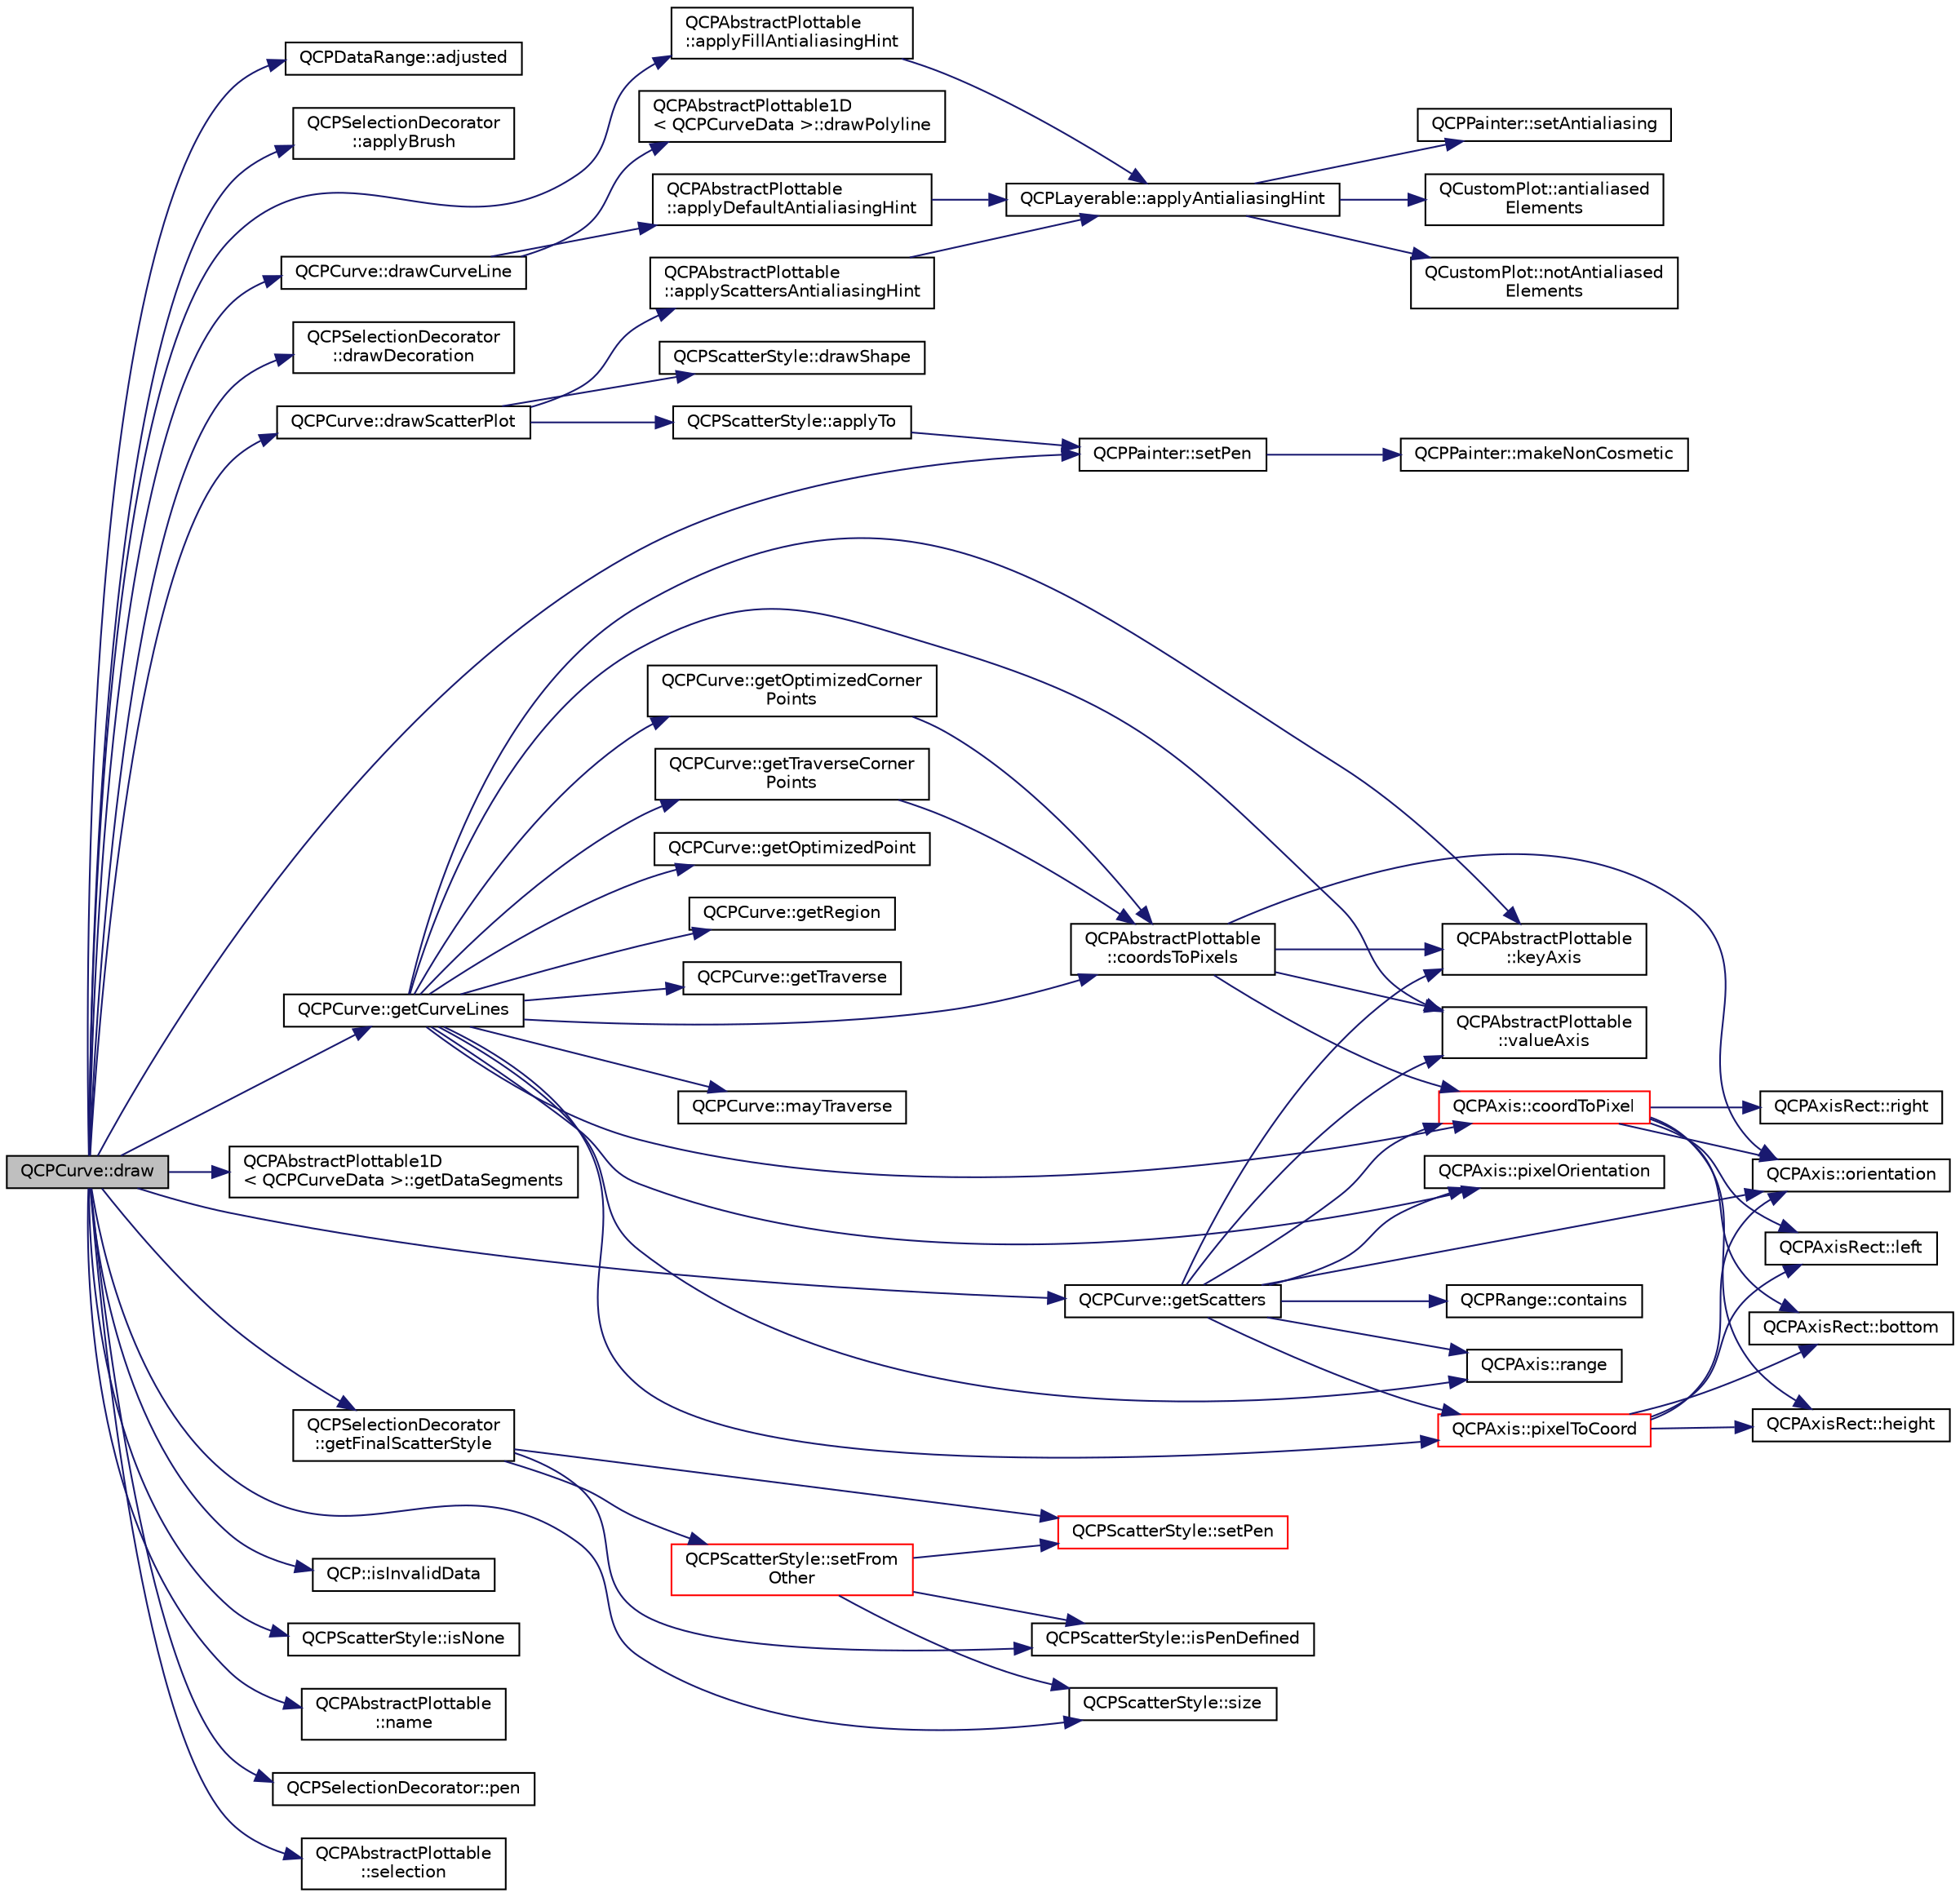 digraph "QCPCurve::draw"
{
 // LATEX_PDF_SIZE
  edge [fontname="Helvetica",fontsize="10",labelfontname="Helvetica",labelfontsize="10"];
  node [fontname="Helvetica",fontsize="10",shape=record];
  rankdir="LR";
  Node1 [label="QCPCurve::draw",height=0.2,width=0.4,color="black", fillcolor="grey75", style="filled", fontcolor="black",tooltip=" "];
  Node1 -> Node2 [color="midnightblue",fontsize="10",style="solid",fontname="Helvetica"];
  Node2 [label="QCPDataRange::adjusted",height=0.2,width=0.4,color="black", fillcolor="white", style="filled",URL="$classQCPDataRange.html#a279ed36602b39607699dc5652bcaf813",tooltip=" "];
  Node1 -> Node3 [color="midnightblue",fontsize="10",style="solid",fontname="Helvetica"];
  Node3 [label="QCPSelectionDecorator\l::applyBrush",height=0.2,width=0.4,color="black", fillcolor="white", style="filled",URL="$classQCPSelectionDecorator.html#a225544527d51b49546b70d0e6d655a34",tooltip=" "];
  Node1 -> Node4 [color="midnightblue",fontsize="10",style="solid",fontname="Helvetica"];
  Node4 [label="QCPAbstractPlottable\l::applyFillAntialiasingHint",height=0.2,width=0.4,color="black", fillcolor="white", style="filled",URL="$classQCPAbstractPlottable.html#a8d06a59ea23324cce6330ebf2262c0ed",tooltip=" "];
  Node4 -> Node5 [color="midnightblue",fontsize="10",style="solid",fontname="Helvetica"];
  Node5 [label="QCPLayerable::applyAntialiasingHint",height=0.2,width=0.4,color="black", fillcolor="white", style="filled",URL="$classQCPLayerable.html#acb663e375d2d36dc5c55021ee5a2119b",tooltip=" "];
  Node5 -> Node6 [color="midnightblue",fontsize="10",style="solid",fontname="Helvetica"];
  Node6 [label="QCustomPlot::antialiased\lElements",height=0.2,width=0.4,color="black", fillcolor="white", style="filled",URL="$classQCustomPlot.html#a631762eb183aceecee73d30e108641ee",tooltip=" "];
  Node5 -> Node7 [color="midnightblue",fontsize="10",style="solid",fontname="Helvetica"];
  Node7 [label="QCustomPlot::notAntialiased\lElements",height=0.2,width=0.4,color="black", fillcolor="white", style="filled",URL="$classQCustomPlot.html#a75571bc5b2167e83def132fc993091b3",tooltip=" "];
  Node5 -> Node8 [color="midnightblue",fontsize="10",style="solid",fontname="Helvetica"];
  Node8 [label="QCPPainter::setAntialiasing",height=0.2,width=0.4,color="black", fillcolor="white", style="filled",URL="$classQCPPainter.html#aaba1deb9188244d9ea65b035112b4d05",tooltip=" "];
  Node1 -> Node9 [color="midnightblue",fontsize="10",style="solid",fontname="Helvetica"];
  Node9 [label="QCPCurve::drawCurveLine",height=0.2,width=0.4,color="black", fillcolor="white", style="filled",URL="$classQCPCurve.html#aa4d7415f7c69eb7820263941f7d88e2c",tooltip=" "];
  Node9 -> Node10 [color="midnightblue",fontsize="10",style="solid",fontname="Helvetica"];
  Node10 [label="QCPAbstractPlottable\l::applyDefaultAntialiasingHint",height=0.2,width=0.4,color="black", fillcolor="white", style="filled",URL="$classQCPAbstractPlottable.html#ac032077fb0db93d6faa3273d02363398",tooltip=" "];
  Node10 -> Node5 [color="midnightblue",fontsize="10",style="solid",fontname="Helvetica"];
  Node9 -> Node11 [color="midnightblue",fontsize="10",style="solid",fontname="Helvetica"];
  Node11 [label="QCPAbstractPlottable1D\l\< QCPCurveData \>::drawPolyline",height=0.2,width=0.4,color="black", fillcolor="white", style="filled",URL="$classQCPAbstractPlottable1D.html#a7adc6c3cccebb5341f11e0c2b7d54206",tooltip=" "];
  Node1 -> Node12 [color="midnightblue",fontsize="10",style="solid",fontname="Helvetica"];
  Node12 [label="QCPSelectionDecorator\l::drawDecoration",height=0.2,width=0.4,color="black", fillcolor="white", style="filled",URL="$classQCPSelectionDecorator.html#a4f8eb49e277063845391e803ae23054a",tooltip=" "];
  Node1 -> Node13 [color="midnightblue",fontsize="10",style="solid",fontname="Helvetica"];
  Node13 [label="QCPCurve::drawScatterPlot",height=0.2,width=0.4,color="black", fillcolor="white", style="filled",URL="$classQCPCurve.html#a0bea811373c5ee8c67c9c2b4d74ad866",tooltip=" "];
  Node13 -> Node14 [color="midnightblue",fontsize="10",style="solid",fontname="Helvetica"];
  Node14 [label="QCPAbstractPlottable\l::applyScattersAntialiasingHint",height=0.2,width=0.4,color="black", fillcolor="white", style="filled",URL="$classQCPAbstractPlottable.html#ac95f26b15a1e5d9c7bd2c0a46d760fc9",tooltip=" "];
  Node14 -> Node5 [color="midnightblue",fontsize="10",style="solid",fontname="Helvetica"];
  Node13 -> Node15 [color="midnightblue",fontsize="10",style="solid",fontname="Helvetica"];
  Node15 [label="QCPScatterStyle::applyTo",height=0.2,width=0.4,color="black", fillcolor="white", style="filled",URL="$classQCPScatterStyle.html#afd8044ece445300499ca0dc164821e0f",tooltip=" "];
  Node15 -> Node16 [color="midnightblue",fontsize="10",style="solid",fontname="Helvetica"];
  Node16 [label="QCPPainter::setPen",height=0.2,width=0.4,color="black", fillcolor="white", style="filled",URL="$classQCPPainter.html#af9c7a4cd1791403901f8c5b82a150195",tooltip=" "];
  Node16 -> Node17 [color="midnightblue",fontsize="10",style="solid",fontname="Helvetica"];
  Node17 [label="QCPPainter::makeNonCosmetic",height=0.2,width=0.4,color="black", fillcolor="white", style="filled",URL="$classQCPPainter.html#a7e63fbcf47e35c6f2ecd11b8fef7c7d8",tooltip=" "];
  Node13 -> Node18 [color="midnightblue",fontsize="10",style="solid",fontname="Helvetica"];
  Node18 [label="QCPScatterStyle::drawShape",height=0.2,width=0.4,color="black", fillcolor="white", style="filled",URL="$classQCPScatterStyle.html#a89b5105e6027bfcbfeefed9d201b607c",tooltip=" "];
  Node1 -> Node19 [color="midnightblue",fontsize="10",style="solid",fontname="Helvetica"];
  Node19 [label="QCPCurve::getCurveLines",height=0.2,width=0.4,color="black", fillcolor="white", style="filled",URL="$classQCPCurve.html#aefca1e5127fae2d7ff65b9e921637c58",tooltip=" "];
  Node19 -> Node20 [color="midnightblue",fontsize="10",style="solid",fontname="Helvetica"];
  Node20 [label="QCPAbstractPlottable\l::coordsToPixels",height=0.2,width=0.4,color="black", fillcolor="white", style="filled",URL="$classQCPAbstractPlottable.html#a7ad84a36472441cf1f555c5683d0da93",tooltip=" "];
  Node20 -> Node21 [color="midnightblue",fontsize="10",style="solid",fontname="Helvetica"];
  Node21 [label="QCPAxis::coordToPixel",height=0.2,width=0.4,color="red", fillcolor="white", style="filled",URL="$classQCPAxis.html#af15d1b3a7f7e9b53d759d3ccff1fe4b4",tooltip=" "];
  Node21 -> Node22 [color="midnightblue",fontsize="10",style="solid",fontname="Helvetica"];
  Node22 [label="QCPAxisRect::bottom",height=0.2,width=0.4,color="black", fillcolor="white", style="filled",URL="$classQCPAxisRect.html#acefdf1abaa8a8ab681e906cc2be9581e",tooltip=" "];
  Node21 -> Node23 [color="midnightblue",fontsize="10",style="solid",fontname="Helvetica"];
  Node23 [label="QCPAxisRect::height",height=0.2,width=0.4,color="black", fillcolor="white", style="filled",URL="$classQCPAxisRect.html#acc4377809e79d9a089ab790f39429b0d",tooltip=" "];
  Node21 -> Node24 [color="midnightblue",fontsize="10",style="solid",fontname="Helvetica"];
  Node24 [label="QCPAxisRect::left",height=0.2,width=0.4,color="black", fillcolor="white", style="filled",URL="$classQCPAxisRect.html#afb4a3de02046b20b9310bdb8fca781c3",tooltip=" "];
  Node21 -> Node25 [color="midnightblue",fontsize="10",style="solid",fontname="Helvetica"];
  Node25 [label="QCPAxis::orientation",height=0.2,width=0.4,color="black", fillcolor="white", style="filled",URL="$classQCPAxis.html#ab988ef4538e2655bb77bd138189cd42e",tooltip=" "];
  Node21 -> Node26 [color="midnightblue",fontsize="10",style="solid",fontname="Helvetica"];
  Node26 [label="QCPAxisRect::right",height=0.2,width=0.4,color="black", fillcolor="white", style="filled",URL="$classQCPAxisRect.html#a3f819d4a1b2193723d1fdafc573eea10",tooltip=" "];
  Node20 -> Node30 [color="midnightblue",fontsize="10",style="solid",fontname="Helvetica"];
  Node30 [label="QCPAbstractPlottable\l::keyAxis",height=0.2,width=0.4,color="black", fillcolor="white", style="filled",URL="$classQCPAbstractPlottable.html#a2cdd6f0dd5e9a979037f86b4000d9cfe",tooltip=" "];
  Node20 -> Node25 [color="midnightblue",fontsize="10",style="solid",fontname="Helvetica"];
  Node20 -> Node31 [color="midnightblue",fontsize="10",style="solid",fontname="Helvetica"];
  Node31 [label="QCPAbstractPlottable\l::valueAxis",height=0.2,width=0.4,color="black", fillcolor="white", style="filled",URL="$classQCPAbstractPlottable.html#af47809a644a68ffd955fb30b01fb4f2f",tooltip=" "];
  Node19 -> Node21 [color="midnightblue",fontsize="10",style="solid",fontname="Helvetica"];
  Node19 -> Node32 [color="midnightblue",fontsize="10",style="solid",fontname="Helvetica"];
  Node32 [label="QCPCurve::getOptimizedCorner\lPoints",height=0.2,width=0.4,color="black", fillcolor="white", style="filled",URL="$classQCPCurve.html#a66bff7933dac149c4577ad63a27da924",tooltip=" "];
  Node32 -> Node20 [color="midnightblue",fontsize="10",style="solid",fontname="Helvetica"];
  Node19 -> Node33 [color="midnightblue",fontsize="10",style="solid",fontname="Helvetica"];
  Node33 [label="QCPCurve::getOptimizedPoint",height=0.2,width=0.4,color="black", fillcolor="white", style="filled",URL="$classQCPCurve.html#a708b0897ae9eb5e48ae12b683596f340",tooltip=" "];
  Node19 -> Node34 [color="midnightblue",fontsize="10",style="solid",fontname="Helvetica"];
  Node34 [label="QCPCurve::getRegion",height=0.2,width=0.4,color="black", fillcolor="white", style="filled",URL="$classQCPCurve.html#a77c89253397c4754b40d4bc8d3e789bf",tooltip=" "];
  Node19 -> Node35 [color="midnightblue",fontsize="10",style="solid",fontname="Helvetica"];
  Node35 [label="QCPCurve::getTraverse",height=0.2,width=0.4,color="black", fillcolor="white", style="filled",URL="$classQCPCurve.html#afc5367ef0369d7a88ebba6eacf55f14f",tooltip=" "];
  Node19 -> Node36 [color="midnightblue",fontsize="10",style="solid",fontname="Helvetica"];
  Node36 [label="QCPCurve::getTraverseCorner\lPoints",height=0.2,width=0.4,color="black", fillcolor="white", style="filled",URL="$classQCPCurve.html#a55e24387fd97a2cad0def8a40809e9ec",tooltip=" "];
  Node36 -> Node20 [color="midnightblue",fontsize="10",style="solid",fontname="Helvetica"];
  Node19 -> Node30 [color="midnightblue",fontsize="10",style="solid",fontname="Helvetica"];
  Node19 -> Node37 [color="midnightblue",fontsize="10",style="solid",fontname="Helvetica"];
  Node37 [label="QCPCurve::mayTraverse",height=0.2,width=0.4,color="black", fillcolor="white", style="filled",URL="$classQCPCurve.html#af5df2560b30333fe662ec676bd355415",tooltip=" "];
  Node19 -> Node38 [color="midnightblue",fontsize="10",style="solid",fontname="Helvetica"];
  Node38 [label="QCPAxis::pixelOrientation",height=0.2,width=0.4,color="black", fillcolor="white", style="filled",URL="$classQCPAxis.html#a45c45bed7e5666683b8d56afa66fa51f",tooltip=" "];
  Node19 -> Node39 [color="midnightblue",fontsize="10",style="solid",fontname="Helvetica"];
  Node39 [label="QCPAxis::pixelToCoord",height=0.2,width=0.4,color="red", fillcolor="white", style="filled",URL="$classQCPAxis.html#a536ef8f624cac59b6b6fdcb495723c57",tooltip=" "];
  Node39 -> Node22 [color="midnightblue",fontsize="10",style="solid",fontname="Helvetica"];
  Node39 -> Node23 [color="midnightblue",fontsize="10",style="solid",fontname="Helvetica"];
  Node39 -> Node24 [color="midnightblue",fontsize="10",style="solid",fontname="Helvetica"];
  Node39 -> Node25 [color="midnightblue",fontsize="10",style="solid",fontname="Helvetica"];
  Node19 -> Node40 [color="midnightblue",fontsize="10",style="solid",fontname="Helvetica"];
  Node40 [label="QCPAxis::range",height=0.2,width=0.4,color="black", fillcolor="white", style="filled",URL="$classQCPAxis.html#ac4058855a81f1a883cf2e754f6a6acb1",tooltip=" "];
  Node19 -> Node31 [color="midnightblue",fontsize="10",style="solid",fontname="Helvetica"];
  Node1 -> Node41 [color="midnightblue",fontsize="10",style="solid",fontname="Helvetica"];
  Node41 [label="QCPAbstractPlottable1D\l\< QCPCurveData \>::getDataSegments",height=0.2,width=0.4,color="black", fillcolor="white", style="filled",URL="$classQCPAbstractPlottable1D.html#ae890e62ce403c54f575c73b9529f1af8",tooltip=" "];
  Node1 -> Node42 [color="midnightblue",fontsize="10",style="solid",fontname="Helvetica"];
  Node42 [label="QCPSelectionDecorator\l::getFinalScatterStyle",height=0.2,width=0.4,color="black", fillcolor="white", style="filled",URL="$classQCPSelectionDecorator.html#a1277b373248896bc70e8cc1de96da9fa",tooltip=" "];
  Node42 -> Node43 [color="midnightblue",fontsize="10",style="solid",fontname="Helvetica"];
  Node43 [label="QCPScatterStyle::isPenDefined",height=0.2,width=0.4,color="black", fillcolor="white", style="filled",URL="$classQCPScatterStyle.html#a47077eb6450fe9a788f833e4ec1b1d5a",tooltip=" "];
  Node42 -> Node44 [color="midnightblue",fontsize="10",style="solid",fontname="Helvetica"];
  Node44 [label="QCPScatterStyle::setFrom\lOther",height=0.2,width=0.4,color="red", fillcolor="white", style="filled",URL="$classQCPScatterStyle.html#a7d59ba8864914f765817841089e436f1",tooltip=" "];
  Node44 -> Node43 [color="midnightblue",fontsize="10",style="solid",fontname="Helvetica"];
  Node44 -> Node53 [color="midnightblue",fontsize="10",style="solid",fontname="Helvetica"];
  Node53 [label="QCPScatterStyle::setPen",height=0.2,width=0.4,color="red", fillcolor="white", style="filled",URL="$classQCPScatterStyle.html#a761f1f229cc0ca4703e1e2b89f6dd1ba",tooltip=" "];
  Node44 -> Node56 [color="midnightblue",fontsize="10",style="solid",fontname="Helvetica"];
  Node56 [label="QCPScatterStyle::size",height=0.2,width=0.4,color="black", fillcolor="white", style="filled",URL="$classQCPScatterStyle.html#a0e94526d9165d9f50e262102bdd71a47",tooltip=" "];
  Node42 -> Node53 [color="midnightblue",fontsize="10",style="solid",fontname="Helvetica"];
  Node1 -> Node58 [color="midnightblue",fontsize="10",style="solid",fontname="Helvetica"];
  Node58 [label="QCPCurve::getScatters",height=0.2,width=0.4,color="black", fillcolor="white", style="filled",URL="$classQCPCurve.html#a564c5fdc8409e3532b1322389a8434b8",tooltip=" "];
  Node58 -> Node59 [color="midnightblue",fontsize="10",style="solid",fontname="Helvetica"];
  Node59 [label="QCPRange::contains",height=0.2,width=0.4,color="black", fillcolor="white", style="filled",URL="$classQCPRange.html#ae9842b48b6d38dc5e9607358e3083cc8",tooltip=" "];
  Node58 -> Node21 [color="midnightblue",fontsize="10",style="solid",fontname="Helvetica"];
  Node58 -> Node30 [color="midnightblue",fontsize="10",style="solid",fontname="Helvetica"];
  Node58 -> Node25 [color="midnightblue",fontsize="10",style="solid",fontname="Helvetica"];
  Node58 -> Node38 [color="midnightblue",fontsize="10",style="solid",fontname="Helvetica"];
  Node58 -> Node39 [color="midnightblue",fontsize="10",style="solid",fontname="Helvetica"];
  Node58 -> Node40 [color="midnightblue",fontsize="10",style="solid",fontname="Helvetica"];
  Node58 -> Node31 [color="midnightblue",fontsize="10",style="solid",fontname="Helvetica"];
  Node1 -> Node60 [color="midnightblue",fontsize="10",style="solid",fontname="Helvetica"];
  Node60 [label="QCP::isInvalidData",height=0.2,width=0.4,color="black", fillcolor="white", style="filled",URL="$namespaceQCP.html#a07ab701c05329089f933b9cae2638a63",tooltip=" "];
  Node1 -> Node61 [color="midnightblue",fontsize="10",style="solid",fontname="Helvetica"];
  Node61 [label="QCPScatterStyle::isNone",height=0.2,width=0.4,color="black", fillcolor="white", style="filled",URL="$classQCPScatterStyle.html#a72db6bcb1e1abd6e53c1315dd3dea7e4",tooltip=" "];
  Node1 -> Node62 [color="midnightblue",fontsize="10",style="solid",fontname="Helvetica"];
  Node62 [label="QCPAbstractPlottable\l::name",height=0.2,width=0.4,color="black", fillcolor="white", style="filled",URL="$classQCPAbstractPlottable.html#a52c226eefcb1920240eeabae574d28c0",tooltip=" "];
  Node1 -> Node63 [color="midnightblue",fontsize="10",style="solid",fontname="Helvetica"];
  Node63 [label="QCPSelectionDecorator::pen",height=0.2,width=0.4,color="black", fillcolor="white", style="filled",URL="$classQCPSelectionDecorator.html#a9307a60c9759223367909aed2d05ad91",tooltip=" "];
  Node1 -> Node64 [color="midnightblue",fontsize="10",style="solid",fontname="Helvetica"];
  Node64 [label="QCPAbstractPlottable\l::selection",height=0.2,width=0.4,color="black", fillcolor="white", style="filled",URL="$classQCPAbstractPlottable.html#a040bf09f41d456284cfd39cc37aa068f",tooltip=" "];
  Node1 -> Node16 [color="midnightblue",fontsize="10",style="solid",fontname="Helvetica"];
  Node1 -> Node56 [color="midnightblue",fontsize="10",style="solid",fontname="Helvetica"];
}
